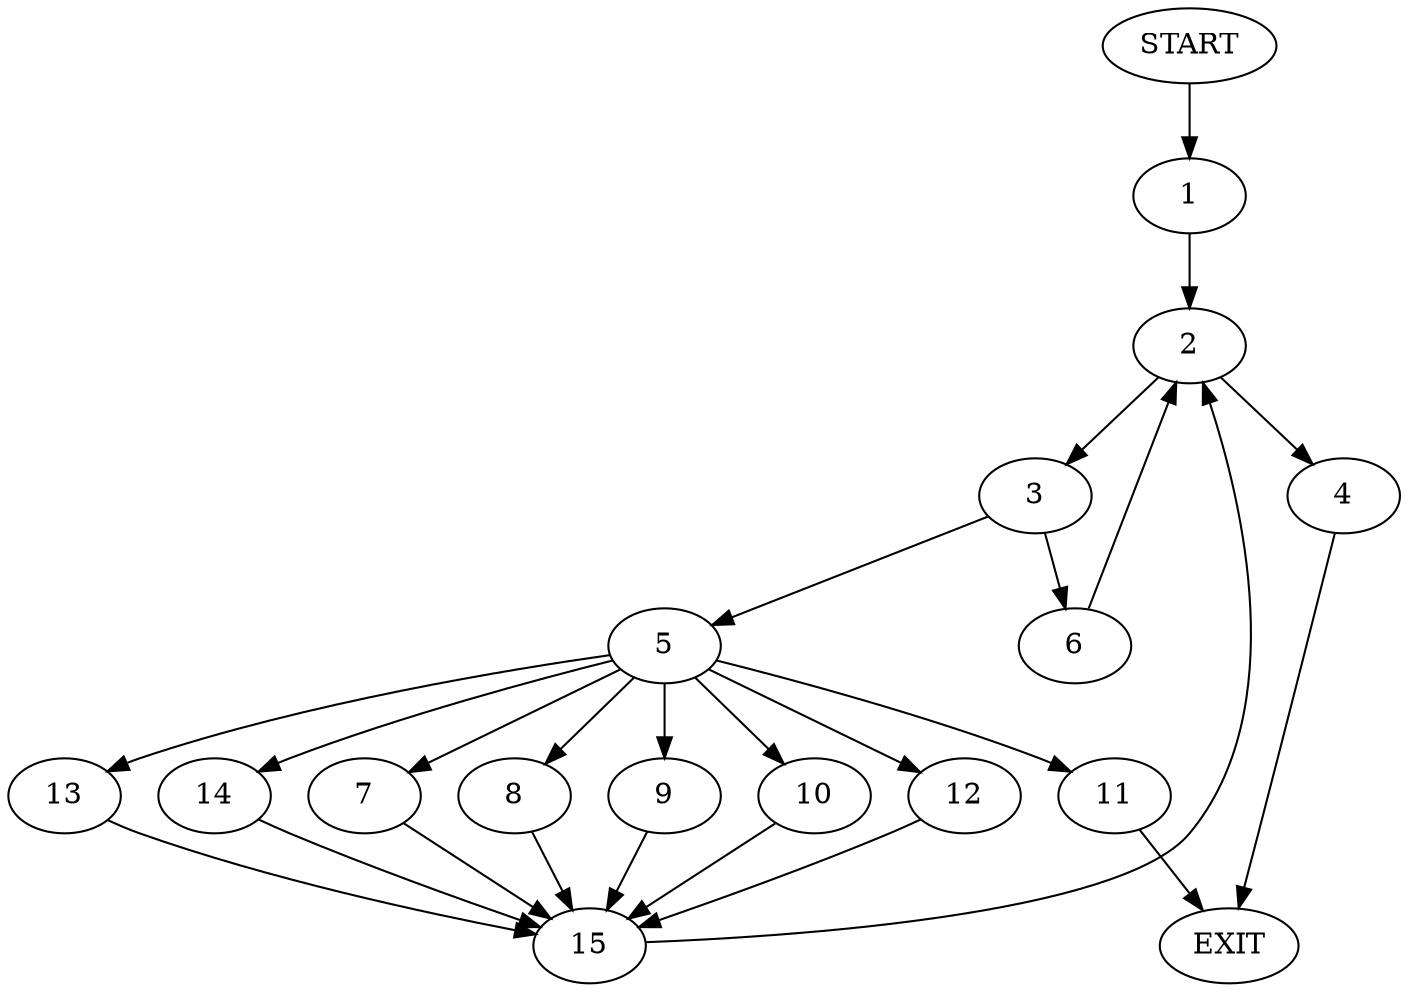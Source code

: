 digraph {
0 [label="START"]
16 [label="EXIT"]
0 -> 1
1 -> 2
2 -> 3
2 -> 4
4 -> 16
3 -> 5
3 -> 6
5 -> 7
5 -> 8
5 -> 9
5 -> 10
5 -> 11
5 -> 12
5 -> 13
5 -> 14
6 -> 2
7 -> 15
9 -> 15
10 -> 15
11 -> 16
13 -> 15
14 -> 15
12 -> 15
8 -> 15
15 -> 2
}
